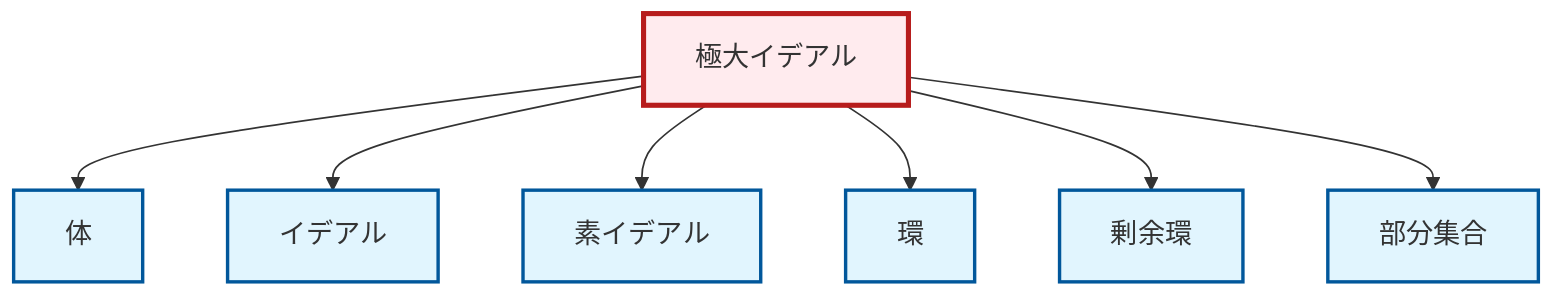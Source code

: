 graph TD
    classDef definition fill:#e1f5fe,stroke:#01579b,stroke-width:2px
    classDef theorem fill:#f3e5f5,stroke:#4a148c,stroke-width:2px
    classDef axiom fill:#fff3e0,stroke:#e65100,stroke-width:2px
    classDef example fill:#e8f5e9,stroke:#1b5e20,stroke-width:2px
    classDef current fill:#ffebee,stroke:#b71c1c,stroke-width:3px
    def-ring["環"]:::definition
    def-quotient-ring["剰余環"]:::definition
    def-prime-ideal["素イデアル"]:::definition
    def-field["体"]:::definition
    def-subset["部分集合"]:::definition
    def-ideal["イデアル"]:::definition
    def-maximal-ideal["極大イデアル"]:::definition
    def-maximal-ideal --> def-field
    def-maximal-ideal --> def-ideal
    def-maximal-ideal --> def-prime-ideal
    def-maximal-ideal --> def-ring
    def-maximal-ideal --> def-quotient-ring
    def-maximal-ideal --> def-subset
    class def-maximal-ideal current